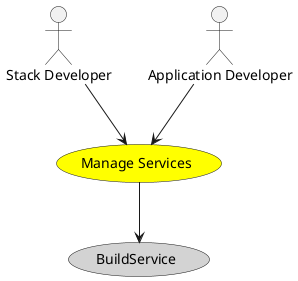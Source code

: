 @startuml


usecase "Manage Services" as ManageServices #yellow

Actor "Stack Developer" as StackDeveloper

StackDeveloper --> ManageServices

Actor "Application Developer" as ApplicationDeveloper

ApplicationDeveloper --> ManageServices



usecase "BuildService" as BuildService #lightgrey

ManageServices --> BuildService









@enduml
